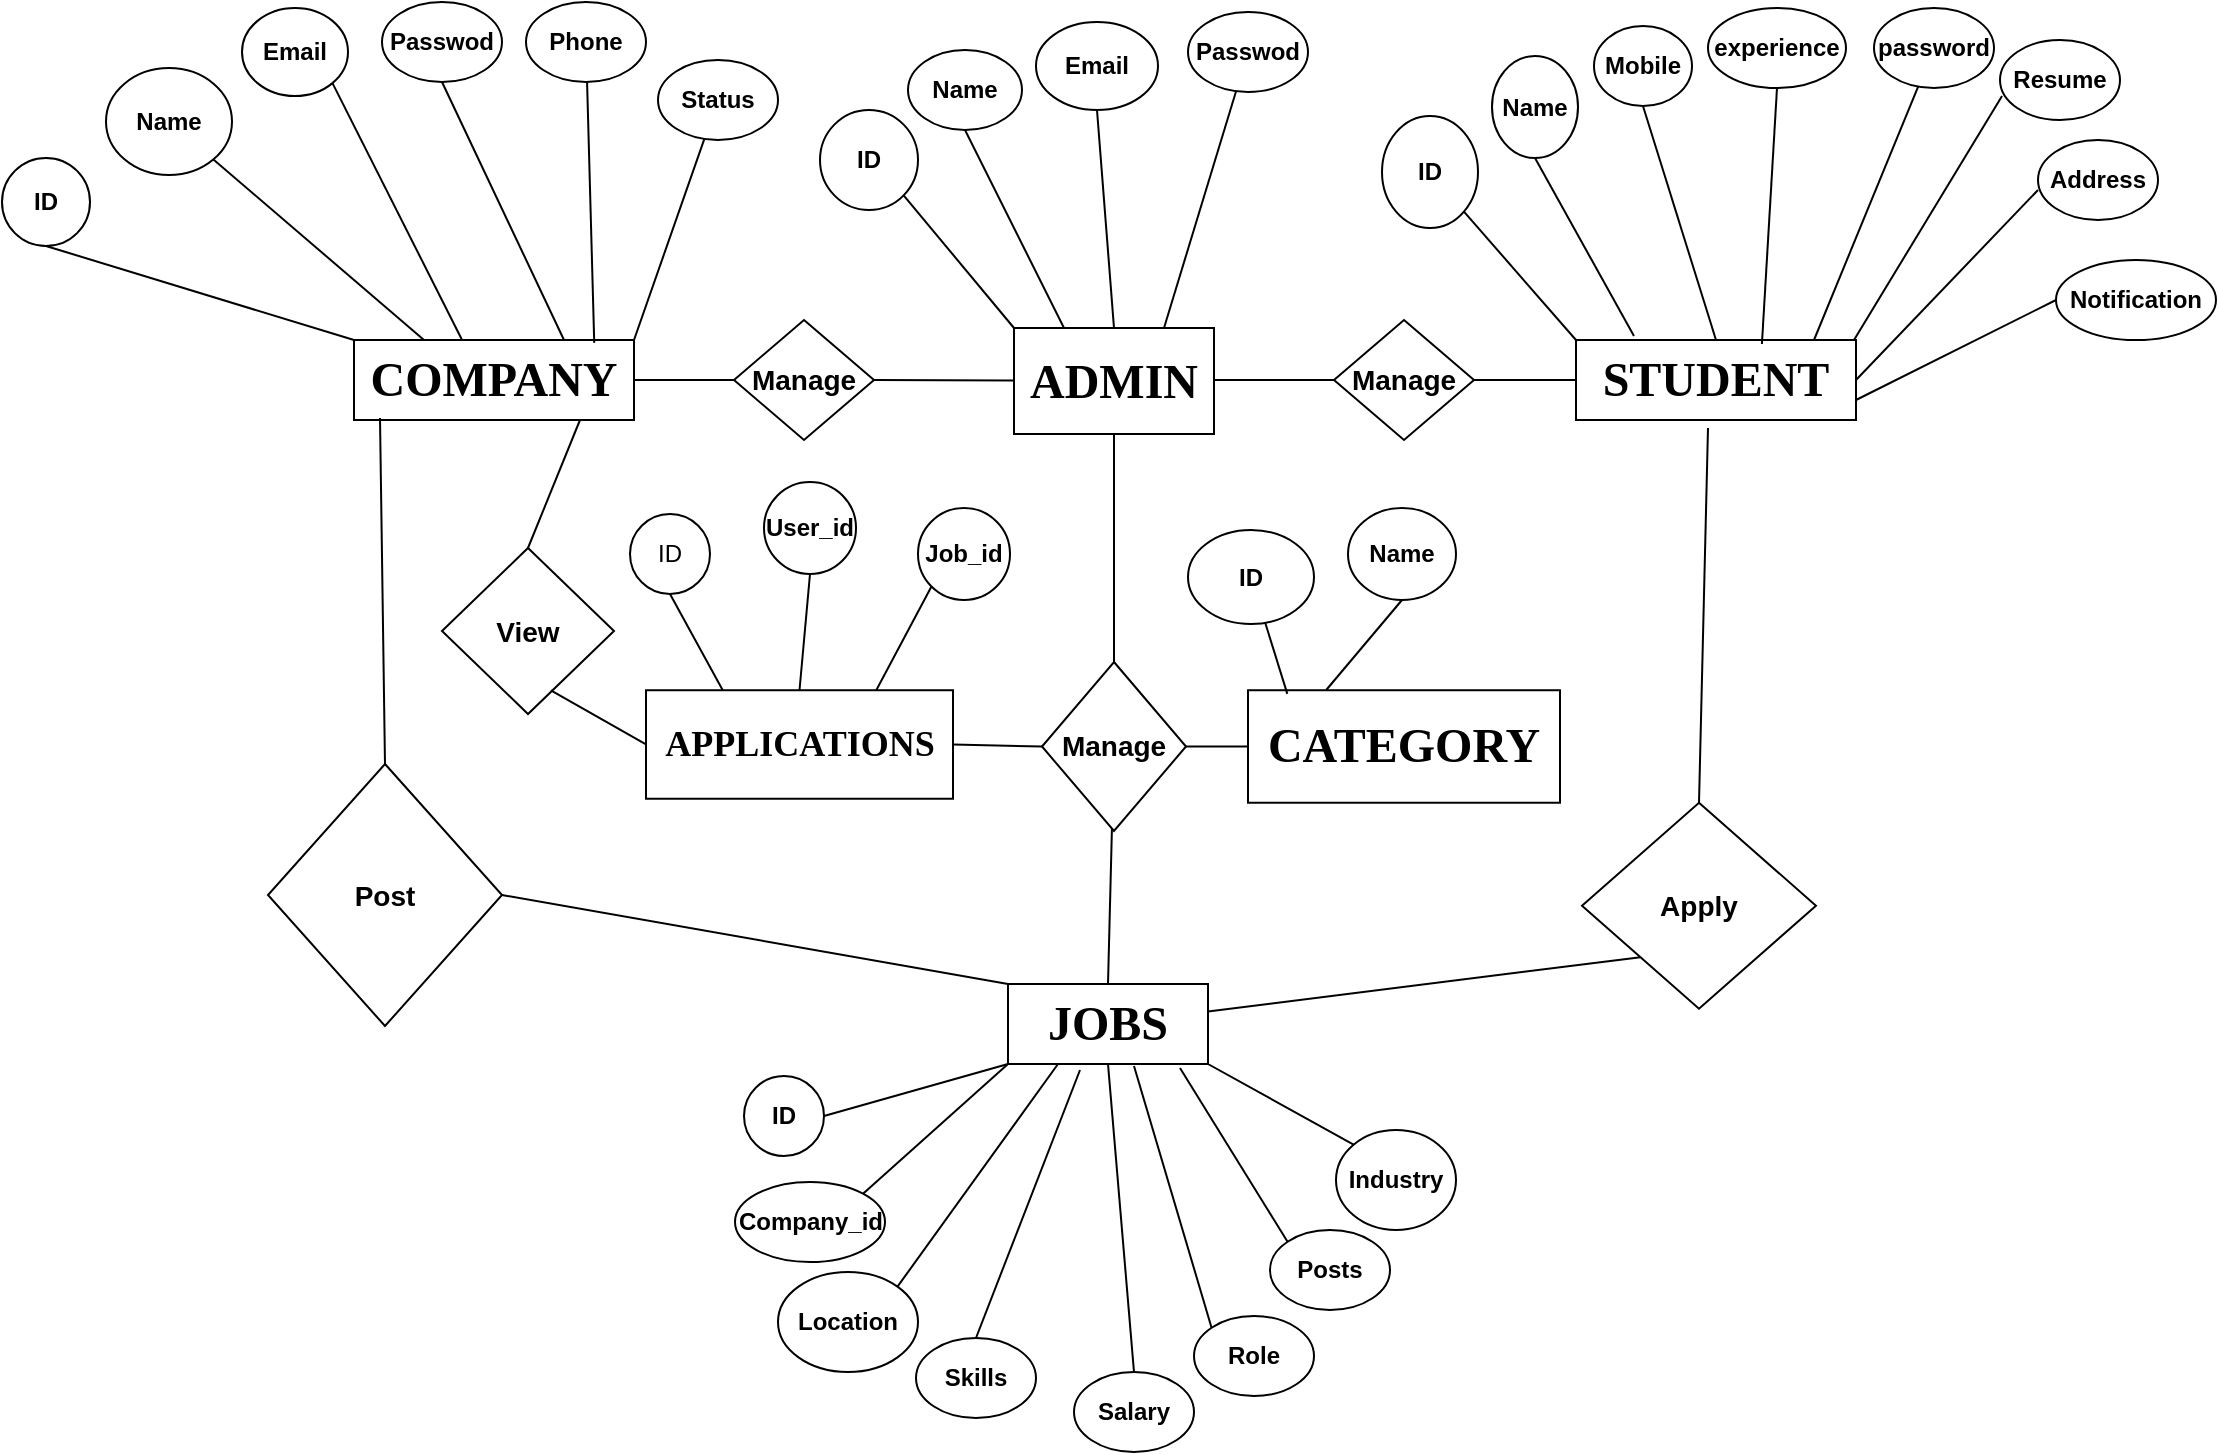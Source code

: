 <mxfile version="21.6.9" type="github">
  <diagram name="Page-1" id="xnDQvVN1IEBcobiF2Vbc">
    <mxGraphModel dx="1657" dy="1140" grid="0" gridSize="10" guides="1" tooltips="1" connect="1" arrows="1" fold="1" page="0" pageScale="1" pageWidth="850" pageHeight="1100" math="0" shadow="0">
      <root>
        <mxCell id="0" />
        <mxCell id="1" parent="0" />
        <mxCell id="uW9IMe0hNeK73aVWFQNA-1" value="&lt;b&gt;&lt;font face=&quot;Times New Roman&quot; style=&quot;font-size: 24px;&quot;&gt;COMPANY&lt;/font&gt;&lt;/b&gt;" style="whiteSpace=wrap;html=1;" vertex="1" parent="1">
          <mxGeometry x="40" y="160" width="140" height="40" as="geometry" />
        </mxCell>
        <mxCell id="uW9IMe0hNeK73aVWFQNA-3" value="&lt;b&gt;&lt;font face=&quot;Times New Roman&quot; style=&quot;font-size: 24px;&quot;&gt;ADMIN&lt;/font&gt;&lt;/b&gt;" style="whiteSpace=wrap;html=1;" vertex="1" parent="1">
          <mxGeometry x="370" y="154" width="100" height="53" as="geometry" />
        </mxCell>
        <mxCell id="uW9IMe0hNeK73aVWFQNA-4" value="&lt;b&gt;&lt;font face=&quot;Times New Roman&quot; style=&quot;font-size: 24px;&quot;&gt;STUDENT&lt;/font&gt;&lt;/b&gt;" style="whiteSpace=wrap;html=1;" vertex="1" parent="1">
          <mxGeometry x="651" y="160" width="140" height="40" as="geometry" />
        </mxCell>
        <mxCell id="uW9IMe0hNeK73aVWFQNA-5" value="&lt;b&gt;&lt;font style=&quot;font-size: 14px;&quot;&gt;Manage&lt;/font&gt;&lt;/b&gt;" style="rhombus;whiteSpace=wrap;html=1;" vertex="1" parent="1">
          <mxGeometry x="230" y="150" width="70" height="60" as="geometry" />
        </mxCell>
        <mxCell id="uW9IMe0hNeK73aVWFQNA-6" value="&lt;b&gt;&lt;font style=&quot;font-size: 14px;&quot;&gt;Manage&lt;/font&gt;&lt;/b&gt;" style="rhombus;whiteSpace=wrap;html=1;" vertex="1" parent="1">
          <mxGeometry x="530" y="150" width="70" height="60" as="geometry" />
        </mxCell>
        <mxCell id="uW9IMe0hNeK73aVWFQNA-7" value="&lt;b&gt;&lt;font face=&quot;Times New Roman&quot; style=&quot;font-size: 24px;&quot;&gt;JOBS&lt;/font&gt;&lt;/b&gt;" style="whiteSpace=wrap;html=1;" vertex="1" parent="1">
          <mxGeometry x="367" y="482" width="100" height="40" as="geometry" />
        </mxCell>
        <mxCell id="uW9IMe0hNeK73aVWFQNA-8" value="&lt;b&gt;&lt;font style=&quot;font-size: 14px;&quot;&gt;Apply&lt;/font&gt;&lt;/b&gt;" style="rhombus;whiteSpace=wrap;html=1;" vertex="1" parent="1">
          <mxGeometry x="654" y="391.37" width="117" height="103" as="geometry" />
        </mxCell>
        <mxCell id="uW9IMe0hNeK73aVWFQNA-9" value="&lt;b&gt;&lt;font style=&quot;font-size: 14px;&quot;&gt;Post&lt;/font&gt;&lt;/b&gt;" style="rhombus;whiteSpace=wrap;html=1;" vertex="1" parent="1">
          <mxGeometry x="-3" y="372" width="117" height="131" as="geometry" />
        </mxCell>
        <mxCell id="uW9IMe0hNeK73aVWFQNA-13" value="" style="endArrow=none;html=1;rounded=0;" edge="1" parent="1" target="uW9IMe0hNeK73aVWFQNA-3">
          <mxGeometry width="50" height="50" relative="1" as="geometry">
            <mxPoint x="300" y="180" as="sourcePoint" />
            <mxPoint x="350" y="130" as="targetPoint" />
          </mxGeometry>
        </mxCell>
        <mxCell id="uW9IMe0hNeK73aVWFQNA-14" value="" style="endArrow=none;html=1;rounded=0;" edge="1" parent="1" target="uW9IMe0hNeK73aVWFQNA-5">
          <mxGeometry width="50" height="50" relative="1" as="geometry">
            <mxPoint x="180" y="180" as="sourcePoint" />
            <mxPoint x="230" y="130" as="targetPoint" />
          </mxGeometry>
        </mxCell>
        <mxCell id="uW9IMe0hNeK73aVWFQNA-15" value="" style="endArrow=none;html=1;rounded=0;entryX=0;entryY=0.5;entryDx=0;entryDy=0;" edge="1" parent="1" target="uW9IMe0hNeK73aVWFQNA-4">
          <mxGeometry width="50" height="50" relative="1" as="geometry">
            <mxPoint x="600" y="180" as="sourcePoint" />
            <mxPoint x="650" y="130" as="targetPoint" />
          </mxGeometry>
        </mxCell>
        <mxCell id="uW9IMe0hNeK73aVWFQNA-16" value="" style="endArrow=none;html=1;rounded=0;entryX=0;entryY=0.5;entryDx=0;entryDy=0;" edge="1" parent="1" target="uW9IMe0hNeK73aVWFQNA-6">
          <mxGeometry width="50" height="50" relative="1" as="geometry">
            <mxPoint x="470" y="180" as="sourcePoint" />
            <mxPoint x="520" y="130" as="targetPoint" />
          </mxGeometry>
        </mxCell>
        <mxCell id="uW9IMe0hNeK73aVWFQNA-17" value="" style="endArrow=none;html=1;rounded=0;exitX=0.5;exitY=0;exitDx=0;exitDy=0;" edge="1" parent="1" source="uW9IMe0hNeK73aVWFQNA-9">
          <mxGeometry width="50" height="50" relative="1" as="geometry">
            <mxPoint x="130" y="250" as="sourcePoint" />
            <mxPoint x="53" y="199" as="targetPoint" />
          </mxGeometry>
        </mxCell>
        <mxCell id="uW9IMe0hNeK73aVWFQNA-18" value="" style="endArrow=none;html=1;rounded=0;entryX=0;entryY=0;entryDx=0;entryDy=0;exitX=1;exitY=0.5;exitDx=0;exitDy=0;" edge="1" parent="1" source="uW9IMe0hNeK73aVWFQNA-9" target="uW9IMe0hNeK73aVWFQNA-7">
          <mxGeometry width="50" height="50" relative="1" as="geometry">
            <mxPoint x="133" y="401" as="sourcePoint" />
            <mxPoint x="330" y="270" as="targetPoint" />
          </mxGeometry>
        </mxCell>
        <mxCell id="uW9IMe0hNeK73aVWFQNA-19" value="" style="endArrow=none;html=1;rounded=0;entryX=0;entryY=1;entryDx=0;entryDy=0;" edge="1" parent="1" source="uW9IMe0hNeK73aVWFQNA-7" target="uW9IMe0hNeK73aVWFQNA-8">
          <mxGeometry width="50" height="50" relative="1" as="geometry">
            <mxPoint x="470" y="429" as="sourcePoint" />
            <mxPoint x="520" y="340" as="targetPoint" />
          </mxGeometry>
        </mxCell>
        <mxCell id="uW9IMe0hNeK73aVWFQNA-20" value="" style="endArrow=none;html=1;rounded=0;entryX=0.75;entryY=1;entryDx=0;entryDy=0;exitX=0.5;exitY=0;exitDx=0;exitDy=0;" edge="1" parent="1" source="uW9IMe0hNeK73aVWFQNA-8">
          <mxGeometry width="50" height="50" relative="1" as="geometry">
            <mxPoint x="710.316" y="474.467" as="sourcePoint" />
            <mxPoint x="717" y="204" as="targetPoint" />
          </mxGeometry>
        </mxCell>
        <mxCell id="uW9IMe0hNeK73aVWFQNA-24" value="" style="endArrow=none;html=1;rounded=0;exitX=0.5;exitY=0;exitDx=0;exitDy=0;entryX=0.5;entryY=1;entryDx=0;entryDy=0;" edge="1" parent="1" source="uW9IMe0hNeK73aVWFQNA-22" target="uW9IMe0hNeK73aVWFQNA-3">
          <mxGeometry width="50" height="50" relative="1" as="geometry">
            <mxPoint x="420" y="260" as="sourcePoint" />
            <mxPoint x="419.5" y="200" as="targetPoint" />
          </mxGeometry>
        </mxCell>
        <mxCell id="uW9IMe0hNeK73aVWFQNA-25" value="&lt;b&gt;ID&lt;/b&gt;" style="ellipse;whiteSpace=wrap;html=1;" vertex="1" parent="1">
          <mxGeometry x="-136" y="69" width="44" height="44" as="geometry" />
        </mxCell>
        <mxCell id="uW9IMe0hNeK73aVWFQNA-26" value="&lt;b&gt;Name&lt;/b&gt;" style="ellipse;whiteSpace=wrap;html=1;" vertex="1" parent="1">
          <mxGeometry x="-84" y="24" width="63" height="53.5" as="geometry" />
        </mxCell>
        <mxCell id="uW9IMe0hNeK73aVWFQNA-27" value="&lt;b&gt;Email&lt;/b&gt;" style="ellipse;whiteSpace=wrap;html=1;" vertex="1" parent="1">
          <mxGeometry x="-16" y="-6" width="53" height="44" as="geometry" />
        </mxCell>
        <mxCell id="uW9IMe0hNeK73aVWFQNA-28" value="&lt;b&gt;Passwod&lt;/b&gt;" style="ellipse;whiteSpace=wrap;html=1;" vertex="1" parent="1">
          <mxGeometry x="54" y="-9" width="60" height="40" as="geometry" />
        </mxCell>
        <mxCell id="uW9IMe0hNeK73aVWFQNA-29" value="" style="endArrow=none;html=1;rounded=0;entryX=0;entryY=0;entryDx=0;entryDy=0;exitX=0.5;exitY=1;exitDx=0;exitDy=0;" edge="1" parent="1" source="uW9IMe0hNeK73aVWFQNA-25" target="uW9IMe0hNeK73aVWFQNA-1">
          <mxGeometry width="50" height="50" relative="1" as="geometry">
            <mxPoint x="10" y="100" as="sourcePoint" />
            <mxPoint x="60" y="100" as="targetPoint" />
          </mxGeometry>
        </mxCell>
        <mxCell id="uW9IMe0hNeK73aVWFQNA-30" value="" style="endArrow=none;html=1;rounded=0;entryX=0.25;entryY=0;entryDx=0;entryDy=0;" edge="1" parent="1" source="uW9IMe0hNeK73aVWFQNA-26" target="uW9IMe0hNeK73aVWFQNA-1">
          <mxGeometry width="50" height="50" relative="1" as="geometry">
            <mxPoint x="60" y="70" as="sourcePoint" />
            <mxPoint x="110" y="70" as="targetPoint" />
          </mxGeometry>
        </mxCell>
        <mxCell id="uW9IMe0hNeK73aVWFQNA-31" value="" style="endArrow=none;html=1;rounded=0;entryX=0.386;entryY=0;entryDx=0;entryDy=0;entryPerimeter=0;exitX=1;exitY=1;exitDx=0;exitDy=0;" edge="1" parent="1" source="uW9IMe0hNeK73aVWFQNA-27" target="uW9IMe0hNeK73aVWFQNA-1">
          <mxGeometry width="50" height="50" relative="1" as="geometry">
            <mxPoint x="74" y="39" as="sourcePoint" />
            <mxPoint x="86" y="151" as="targetPoint" />
          </mxGeometry>
        </mxCell>
        <mxCell id="uW9IMe0hNeK73aVWFQNA-32" value="" style="endArrow=none;html=1;rounded=0;entryX=0.75;entryY=0;entryDx=0;entryDy=0;exitX=0.5;exitY=1;exitDx=0;exitDy=0;" edge="1" parent="1" source="uW9IMe0hNeK73aVWFQNA-28" target="uW9IMe0hNeK73aVWFQNA-1">
          <mxGeometry width="50" height="50" relative="1" as="geometry">
            <mxPoint x="180" y="60" as="sourcePoint" />
            <mxPoint x="230" y="60" as="targetPoint" />
          </mxGeometry>
        </mxCell>
        <mxCell id="uW9IMe0hNeK73aVWFQNA-33" value="" style="endArrow=none;html=1;rounded=0;exitX=0.858;exitY=0.036;exitDx=0;exitDy=0;exitPerimeter=0;" edge="1" parent="1" source="uW9IMe0hNeK73aVWFQNA-1" target="uW9IMe0hNeK73aVWFQNA-34">
          <mxGeometry width="50" height="50" relative="1" as="geometry">
            <mxPoint x="160" y="146" as="sourcePoint" />
            <mxPoint x="230" y="159" as="targetPoint" />
          </mxGeometry>
        </mxCell>
        <mxCell id="uW9IMe0hNeK73aVWFQNA-34" value="&lt;b&gt;Phone&lt;/b&gt;" style="ellipse;whiteSpace=wrap;html=1;" vertex="1" parent="1">
          <mxGeometry x="126" y="-9" width="60" height="40" as="geometry" />
        </mxCell>
        <mxCell id="uW9IMe0hNeK73aVWFQNA-35" value="&lt;b&gt;ID&lt;/b&gt;" style="ellipse;whiteSpace=wrap;html=1;" vertex="1" parent="1">
          <mxGeometry x="273" y="45" width="49" height="50" as="geometry" />
        </mxCell>
        <mxCell id="uW9IMe0hNeK73aVWFQNA-36" value="&lt;b&gt;Name&lt;/b&gt;" style="ellipse;whiteSpace=wrap;html=1;" vertex="1" parent="1">
          <mxGeometry x="317" y="15" width="57" height="40" as="geometry" />
        </mxCell>
        <mxCell id="uW9IMe0hNeK73aVWFQNA-37" value="&lt;b&gt;Email&lt;/b&gt;" style="ellipse;whiteSpace=wrap;html=1;" vertex="1" parent="1">
          <mxGeometry x="381" y="1" width="61" height="44" as="geometry" />
        </mxCell>
        <mxCell id="uW9IMe0hNeK73aVWFQNA-38" value="&lt;b&gt;Passwod&lt;/b&gt;" style="ellipse;whiteSpace=wrap;html=1;" vertex="1" parent="1">
          <mxGeometry x="457" y="-4" width="60" height="40" as="geometry" />
        </mxCell>
        <mxCell id="uW9IMe0hNeK73aVWFQNA-40" value="" style="endArrow=none;html=1;rounded=0;exitX=0;exitY=0;exitDx=0;exitDy=0;entryX=1;entryY=1;entryDx=0;entryDy=0;" edge="1" parent="1" source="uW9IMe0hNeK73aVWFQNA-3" target="uW9IMe0hNeK73aVWFQNA-35">
          <mxGeometry width="50" height="50" relative="1" as="geometry">
            <mxPoint x="270" y="160" as="sourcePoint" />
            <mxPoint x="326" y="89" as="targetPoint" />
          </mxGeometry>
        </mxCell>
        <mxCell id="uW9IMe0hNeK73aVWFQNA-41" value="" style="endArrow=none;html=1;rounded=0;exitX=0.25;exitY=0;exitDx=0;exitDy=0;entryX=0.5;entryY=1;entryDx=0;entryDy=0;" edge="1" parent="1" source="uW9IMe0hNeK73aVWFQNA-3" target="uW9IMe0hNeK73aVWFQNA-36">
          <mxGeometry width="50" height="50" relative="1" as="geometry">
            <mxPoint x="320" y="131" as="sourcePoint" />
            <mxPoint x="376" y="60" as="targetPoint" />
          </mxGeometry>
        </mxCell>
        <mxCell id="uW9IMe0hNeK73aVWFQNA-42" value="" style="endArrow=none;html=1;rounded=0;exitX=0.5;exitY=0;exitDx=0;exitDy=0;entryX=0.5;entryY=1;entryDx=0;entryDy=0;" edge="1" parent="1" source="uW9IMe0hNeK73aVWFQNA-3" target="uW9IMe0hNeK73aVWFQNA-37">
          <mxGeometry width="50" height="50" relative="1" as="geometry">
            <mxPoint x="380" y="121" as="sourcePoint" />
            <mxPoint x="436" y="50" as="targetPoint" />
          </mxGeometry>
        </mxCell>
        <mxCell id="uW9IMe0hNeK73aVWFQNA-43" value="" style="endArrow=none;html=1;rounded=0;exitX=0.75;exitY=0;exitDx=0;exitDy=0;" edge="1" parent="1" source="uW9IMe0hNeK73aVWFQNA-3" target="uW9IMe0hNeK73aVWFQNA-38">
          <mxGeometry width="50" height="50" relative="1" as="geometry">
            <mxPoint x="440" y="121" as="sourcePoint" />
            <mxPoint x="496" y="50" as="targetPoint" />
          </mxGeometry>
        </mxCell>
        <mxCell id="uW9IMe0hNeK73aVWFQNA-44" value="&lt;b&gt;ID&lt;/b&gt;" style="ellipse;whiteSpace=wrap;html=1;" vertex="1" parent="1">
          <mxGeometry x="554" y="48" width="48" height="56" as="geometry" />
        </mxCell>
        <mxCell id="uW9IMe0hNeK73aVWFQNA-45" value="&lt;b&gt;Name&lt;/b&gt;" style="ellipse;whiteSpace=wrap;html=1;" vertex="1" parent="1">
          <mxGeometry x="609" y="18" width="43" height="51" as="geometry" />
        </mxCell>
        <mxCell id="uW9IMe0hNeK73aVWFQNA-46" value="&lt;b&gt;Mobile&lt;/b&gt;" style="ellipse;whiteSpace=wrap;html=1;" vertex="1" parent="1">
          <mxGeometry x="660" y="3" width="49" height="40" as="geometry" />
        </mxCell>
        <mxCell id="uW9IMe0hNeK73aVWFQNA-47" value="&lt;b&gt;experience&lt;/b&gt;" style="ellipse;whiteSpace=wrap;html=1;" vertex="1" parent="1">
          <mxGeometry x="717" y="-6" width="69" height="40" as="geometry" />
        </mxCell>
        <mxCell id="uW9IMe0hNeK73aVWFQNA-48" value="&lt;b&gt;password&lt;/b&gt;" style="ellipse;whiteSpace=wrap;html=1;" vertex="1" parent="1">
          <mxGeometry x="800" y="-6" width="60" height="40" as="geometry" />
        </mxCell>
        <mxCell id="uW9IMe0hNeK73aVWFQNA-49" value="&lt;b&gt;Resume&lt;/b&gt;" style="ellipse;whiteSpace=wrap;html=1;" vertex="1" parent="1">
          <mxGeometry x="863" y="10" width="60" height="40" as="geometry" />
        </mxCell>
        <mxCell id="uW9IMe0hNeK73aVWFQNA-50" value="" style="endArrow=none;html=1;rounded=0;entryX=0.017;entryY=0.7;entryDx=0;entryDy=0;entryPerimeter=0;" edge="1" parent="1" target="uW9IMe0hNeK73aVWFQNA-49">
          <mxGeometry width="50" height="50" relative="1" as="geometry">
            <mxPoint x="790" y="160" as="sourcePoint" />
            <mxPoint x="890" y="80" as="targetPoint" />
          </mxGeometry>
        </mxCell>
        <mxCell id="uW9IMe0hNeK73aVWFQNA-51" value="" style="endArrow=none;html=1;rounded=0;exitX=0.85;exitY=0;exitDx=0;exitDy=0;exitPerimeter=0;" edge="1" parent="1" source="uW9IMe0hNeK73aVWFQNA-4" target="uW9IMe0hNeK73aVWFQNA-48">
          <mxGeometry width="50" height="50" relative="1" as="geometry">
            <mxPoint x="770" y="155" as="sourcePoint" />
            <mxPoint x="842" y="45" as="targetPoint" />
          </mxGeometry>
        </mxCell>
        <mxCell id="uW9IMe0hNeK73aVWFQNA-52" value="" style="endArrow=none;html=1;rounded=0;exitX=0.664;exitY=0.05;exitDx=0;exitDy=0;exitPerimeter=0;entryX=0.5;entryY=1;entryDx=0;entryDy=0;" edge="1" parent="1" source="uW9IMe0hNeK73aVWFQNA-4" target="uW9IMe0hNeK73aVWFQNA-47">
          <mxGeometry width="50" height="50" relative="1" as="geometry">
            <mxPoint x="740" y="155" as="sourcePoint" />
            <mxPoint x="781" y="45" as="targetPoint" />
          </mxGeometry>
        </mxCell>
        <mxCell id="uW9IMe0hNeK73aVWFQNA-53" value="" style="endArrow=none;html=1;rounded=0;exitX=0.5;exitY=0;exitDx=0;exitDy=0;entryX=0.5;entryY=1;entryDx=0;entryDy=0;" edge="1" parent="1" source="uW9IMe0hNeK73aVWFQNA-4" target="uW9IMe0hNeK73aVWFQNA-46">
          <mxGeometry width="50" height="50" relative="1" as="geometry">
            <mxPoint x="710" y="150" as="sourcePoint" />
            <mxPoint x="721" y="45" as="targetPoint" />
          </mxGeometry>
        </mxCell>
        <mxCell id="uW9IMe0hNeK73aVWFQNA-54" value="" style="endArrow=none;html=1;rounded=0;exitX=0.207;exitY=-0.05;exitDx=0;exitDy=0;exitPerimeter=0;entryX=0.5;entryY=1;entryDx=0;entryDy=0;" edge="1" parent="1" source="uW9IMe0hNeK73aVWFQNA-4" target="uW9IMe0hNeK73aVWFQNA-45">
          <mxGeometry width="50" height="50" relative="1" as="geometry">
            <mxPoint x="620" y="165" as="sourcePoint" />
            <mxPoint x="671" y="55" as="targetPoint" />
          </mxGeometry>
        </mxCell>
        <mxCell id="uW9IMe0hNeK73aVWFQNA-55" value="" style="endArrow=none;html=1;rounded=0;exitX=0;exitY=0;exitDx=0;exitDy=0;entryX=1;entryY=1;entryDx=0;entryDy=0;" edge="1" parent="1" source="uW9IMe0hNeK73aVWFQNA-4" target="uW9IMe0hNeK73aVWFQNA-44">
          <mxGeometry width="50" height="50" relative="1" as="geometry">
            <mxPoint x="570" y="195" as="sourcePoint" />
            <mxPoint x="621" y="85" as="targetPoint" />
          </mxGeometry>
        </mxCell>
        <mxCell id="uW9IMe0hNeK73aVWFQNA-56" value="&lt;b&gt;ID&lt;/b&gt;" style="ellipse;whiteSpace=wrap;html=1;" vertex="1" parent="1">
          <mxGeometry x="235" y="528" width="40" height="40" as="geometry" />
        </mxCell>
        <mxCell id="uW9IMe0hNeK73aVWFQNA-57" value="&lt;b&gt;Company_id&lt;/b&gt;" style="ellipse;whiteSpace=wrap;html=1;" vertex="1" parent="1">
          <mxGeometry x="230.5" y="581" width="75" height="40" as="geometry" />
        </mxCell>
        <mxCell id="uW9IMe0hNeK73aVWFQNA-58" value="&lt;b&gt;Location&lt;/b&gt;" style="ellipse;whiteSpace=wrap;html=1;" vertex="1" parent="1">
          <mxGeometry x="252" y="626" width="70" height="50" as="geometry" />
        </mxCell>
        <mxCell id="uW9IMe0hNeK73aVWFQNA-59" value="&lt;b&gt;Skills&lt;/b&gt;" style="ellipse;whiteSpace=wrap;html=1;" vertex="1" parent="1">
          <mxGeometry x="321" y="659" width="60" height="40" as="geometry" />
        </mxCell>
        <mxCell id="uW9IMe0hNeK73aVWFQNA-60" value="&lt;b&gt;Salary&lt;/b&gt;" style="ellipse;whiteSpace=wrap;html=1;" vertex="1" parent="1">
          <mxGeometry x="400" y="676" width="60" height="40" as="geometry" />
        </mxCell>
        <mxCell id="uW9IMe0hNeK73aVWFQNA-67" value="&lt;b&gt;Role&lt;/b&gt;" style="ellipse;whiteSpace=wrap;html=1;" vertex="1" parent="1">
          <mxGeometry x="460" y="648" width="60" height="40" as="geometry" />
        </mxCell>
        <mxCell id="uW9IMe0hNeK73aVWFQNA-68" value="&lt;b&gt;Posts&lt;/b&gt;" style="ellipse;whiteSpace=wrap;html=1;" vertex="1" parent="1">
          <mxGeometry x="498" y="605" width="60" height="40" as="geometry" />
        </mxCell>
        <mxCell id="uW9IMe0hNeK73aVWFQNA-69" value="&lt;b&gt;Industry&lt;/b&gt;" style="ellipse;whiteSpace=wrap;html=1;" vertex="1" parent="1">
          <mxGeometry x="531" y="555" width="60" height="50" as="geometry" />
        </mxCell>
        <mxCell id="uW9IMe0hNeK73aVWFQNA-72" value="" style="endArrow=none;html=1;rounded=0;entryX=0;entryY=1;entryDx=0;entryDy=0;exitX=1;exitY=0.5;exitDx=0;exitDy=0;" edge="1" parent="1" source="uW9IMe0hNeK73aVWFQNA-56" target="uW9IMe0hNeK73aVWFQNA-7">
          <mxGeometry width="50" height="50" relative="1" as="geometry">
            <mxPoint x="266" y="582" as="sourcePoint" />
            <mxPoint x="266" y="512" as="targetPoint" />
          </mxGeometry>
        </mxCell>
        <mxCell id="uW9IMe0hNeK73aVWFQNA-73" value="" style="endArrow=none;html=1;rounded=0;entryX=0;entryY=1;entryDx=0;entryDy=0;exitX=1;exitY=0;exitDx=0;exitDy=0;" edge="1" parent="1" source="uW9IMe0hNeK73aVWFQNA-57" target="uW9IMe0hNeK73aVWFQNA-7">
          <mxGeometry width="50" height="50" relative="1" as="geometry">
            <mxPoint x="316" y="617" as="sourcePoint" />
            <mxPoint x="367" y="572" as="targetPoint" />
          </mxGeometry>
        </mxCell>
        <mxCell id="uW9IMe0hNeK73aVWFQNA-74" value="" style="endArrow=none;html=1;rounded=0;entryX=0.25;entryY=1;entryDx=0;entryDy=0;exitX=1;exitY=0;exitDx=0;exitDy=0;" edge="1" parent="1" source="uW9IMe0hNeK73aVWFQNA-58" target="uW9IMe0hNeK73aVWFQNA-7">
          <mxGeometry width="50" height="50" relative="1" as="geometry">
            <mxPoint x="322" y="657" as="sourcePoint" />
            <mxPoint x="322" y="587" as="targetPoint" />
          </mxGeometry>
        </mxCell>
        <mxCell id="uW9IMe0hNeK73aVWFQNA-75" value="" style="endArrow=none;html=1;rounded=0;entryX=0.36;entryY=1.075;entryDx=0;entryDy=0;entryPerimeter=0;exitX=0.5;exitY=0;exitDx=0;exitDy=0;" edge="1" parent="1" source="uW9IMe0hNeK73aVWFQNA-59" target="uW9IMe0hNeK73aVWFQNA-7">
          <mxGeometry width="50" height="50" relative="1" as="geometry">
            <mxPoint x="357" y="692" as="sourcePoint" />
            <mxPoint x="357" y="622" as="targetPoint" />
          </mxGeometry>
        </mxCell>
        <mxCell id="uW9IMe0hNeK73aVWFQNA-76" value="" style="endArrow=none;html=1;rounded=0;entryX=0.5;entryY=1;entryDx=0;entryDy=0;exitX=0.5;exitY=0;exitDx=0;exitDy=0;" edge="1" parent="1" source="uW9IMe0hNeK73aVWFQNA-60" target="uW9IMe0hNeK73aVWFQNA-7">
          <mxGeometry width="50" height="50" relative="1" as="geometry">
            <mxPoint x="421" y="696" as="sourcePoint" />
            <mxPoint x="416.5" y="622" as="targetPoint" />
          </mxGeometry>
        </mxCell>
        <mxCell id="uW9IMe0hNeK73aVWFQNA-77" value="" style="endArrow=none;html=1;rounded=0;entryX=0.63;entryY=1.025;entryDx=0;entryDy=0;entryPerimeter=0;exitX=0;exitY=0;exitDx=0;exitDy=0;" edge="1" parent="1" source="uW9IMe0hNeK73aVWFQNA-67" target="uW9IMe0hNeK73aVWFQNA-7">
          <mxGeometry width="50" height="50" relative="1" as="geometry">
            <mxPoint x="487" y="692" as="sourcePoint" />
            <mxPoint x="437" y="572" as="targetPoint" />
          </mxGeometry>
        </mxCell>
        <mxCell id="uW9IMe0hNeK73aVWFQNA-78" value="" style="endArrow=none;html=1;rounded=0;entryX=0.86;entryY=1.05;entryDx=0;entryDy=0;entryPerimeter=0;exitX=0;exitY=0;exitDx=0;exitDy=0;" edge="1" parent="1" source="uW9IMe0hNeK73aVWFQNA-68" target="uW9IMe0hNeK73aVWFQNA-7">
          <mxGeometry width="50" height="50" relative="1" as="geometry">
            <mxPoint x="537" y="662" as="sourcePoint" />
            <mxPoint x="537" y="592" as="targetPoint" />
          </mxGeometry>
        </mxCell>
        <mxCell id="uW9IMe0hNeK73aVWFQNA-79" value="" style="endArrow=none;html=1;rounded=0;entryX=1;entryY=1;entryDx=0;entryDy=0;exitX=0;exitY=0;exitDx=0;exitDy=0;" edge="1" parent="1" source="uW9IMe0hNeK73aVWFQNA-69" target="uW9IMe0hNeK73aVWFQNA-7">
          <mxGeometry width="50" height="50" relative="1" as="geometry">
            <mxPoint x="577" y="632" as="sourcePoint" />
            <mxPoint x="577" y="562" as="targetPoint" />
          </mxGeometry>
        </mxCell>
        <mxCell id="uW9IMe0hNeK73aVWFQNA-83" value="&lt;font face=&quot;Times New Roman&quot; style=&quot;font-size: 18px;&quot;&gt;&lt;b&gt;APPLICATIONS&lt;/b&gt;&lt;/font&gt;" style="whiteSpace=wrap;html=1;" vertex="1" parent="1">
          <mxGeometry x="186" y="335.12" width="153.5" height="54.25" as="geometry" />
        </mxCell>
        <mxCell id="uW9IMe0hNeK73aVWFQNA-86" value="&lt;span style=&quot;font-size: 14px;&quot;&gt;&lt;b&gt;View&lt;/b&gt;&lt;/span&gt;" style="rhombus;whiteSpace=wrap;html=1;" vertex="1" parent="1">
          <mxGeometry x="84" y="264" width="86" height="83" as="geometry" />
        </mxCell>
        <mxCell id="uW9IMe0hNeK73aVWFQNA-87" value="" style="endArrow=none;html=1;rounded=0;exitX=0.5;exitY=0;exitDx=0;exitDy=0;" edge="1" parent="1" source="uW9IMe0hNeK73aVWFQNA-86">
          <mxGeometry width="50" height="50" relative="1" as="geometry">
            <mxPoint x="153.5" y="260" as="sourcePoint" />
            <mxPoint x="153" y="200" as="targetPoint" />
          </mxGeometry>
        </mxCell>
        <mxCell id="uW9IMe0hNeK73aVWFQNA-22" value="&lt;span style=&quot;font-size: 14px;&quot;&gt;&lt;b&gt;Manage&lt;/b&gt;&lt;/span&gt;" style="rhombus;whiteSpace=wrap;html=1;" vertex="1" parent="1">
          <mxGeometry x="384" y="321" width="72" height="84.5" as="geometry" />
        </mxCell>
        <mxCell id="uW9IMe0hNeK73aVWFQNA-90" value="" style="endArrow=none;html=1;rounded=0;exitX=0.5;exitY=0;exitDx=0;exitDy=0;" edge="1" parent="1" source="uW9IMe0hNeK73aVWFQNA-7" target="uW9IMe0hNeK73aVWFQNA-22">
          <mxGeometry width="50" height="50" relative="1" as="geometry">
            <mxPoint x="423" y="580.5" as="sourcePoint" />
            <mxPoint x="420" y="477" as="targetPoint" />
          </mxGeometry>
        </mxCell>
        <mxCell id="uW9IMe0hNeK73aVWFQNA-93" value="" style="endArrow=none;html=1;rounded=0;entryX=0;entryY=0.5;entryDx=0;entryDy=0;exitX=0.633;exitY=0.857;exitDx=0;exitDy=0;exitPerimeter=0;" edge="1" parent="1" source="uW9IMe0hNeK73aVWFQNA-86" target="uW9IMe0hNeK73aVWFQNA-83">
          <mxGeometry width="50" height="50" relative="1" as="geometry">
            <mxPoint x="130" y="369" as="sourcePoint" />
            <mxPoint x="192" y="400" as="targetPoint" />
          </mxGeometry>
        </mxCell>
        <mxCell id="uW9IMe0hNeK73aVWFQNA-94" value="" style="endArrow=none;html=1;rounded=0;exitX=1;exitY=0.5;exitDx=0;exitDy=0;entryX=0;entryY=0.5;entryDx=0;entryDy=0;" edge="1" parent="1" source="uW9IMe0hNeK73aVWFQNA-83" target="uW9IMe0hNeK73aVWFQNA-22">
          <mxGeometry width="50" height="50" relative="1" as="geometry">
            <mxPoint x="311" y="427.04" as="sourcePoint" />
            <mxPoint x="381" y="427.04" as="targetPoint" />
          </mxGeometry>
        </mxCell>
        <mxCell id="uW9IMe0hNeK73aVWFQNA-96" value="ID" style="ellipse;whiteSpace=wrap;html=1;" vertex="1" parent="1">
          <mxGeometry x="178" y="247" width="40" height="40" as="geometry" />
        </mxCell>
        <mxCell id="uW9IMe0hNeK73aVWFQNA-99" value="&lt;b&gt;User_id&lt;/b&gt;" style="ellipse;whiteSpace=wrap;html=1;" vertex="1" parent="1">
          <mxGeometry x="245" y="231" width="46" height="46" as="geometry" />
        </mxCell>
        <mxCell id="uW9IMe0hNeK73aVWFQNA-101" value="&lt;b&gt;Job_id&lt;/b&gt;" style="ellipse;whiteSpace=wrap;html=1;" vertex="1" parent="1">
          <mxGeometry x="322" y="244" width="46" height="46" as="geometry" />
        </mxCell>
        <mxCell id="uW9IMe0hNeK73aVWFQNA-103" value="" style="endArrow=none;html=1;rounded=0;exitX=0.25;exitY=0;exitDx=0;exitDy=0;entryX=0.5;entryY=1;entryDx=0;entryDy=0;" edge="1" parent="1" source="uW9IMe0hNeK73aVWFQNA-83" target="uW9IMe0hNeK73aVWFQNA-96">
          <mxGeometry width="50" height="50" relative="1" as="geometry">
            <mxPoint x="234" y="385" as="sourcePoint" />
            <mxPoint x="190" y="314" as="targetPoint" />
          </mxGeometry>
        </mxCell>
        <mxCell id="uW9IMe0hNeK73aVWFQNA-104" value="" style="endArrow=none;html=1;rounded=0;exitX=0.5;exitY=0;exitDx=0;exitDy=0;entryX=0.5;entryY=1;entryDx=0;entryDy=0;" edge="1" parent="1" source="uW9IMe0hNeK73aVWFQNA-83" target="uW9IMe0hNeK73aVWFQNA-99">
          <mxGeometry width="50" height="50" relative="1" as="geometry">
            <mxPoint x="301.5" y="369" as="sourcePoint" />
            <mxPoint x="257.5" y="298" as="targetPoint" />
          </mxGeometry>
        </mxCell>
        <mxCell id="uW9IMe0hNeK73aVWFQNA-105" value="" style="endArrow=none;html=1;rounded=0;exitX=0.75;exitY=0;exitDx=0;exitDy=0;entryX=0;entryY=1;entryDx=0;entryDy=0;" edge="1" parent="1" source="uW9IMe0hNeK73aVWFQNA-83" target="uW9IMe0hNeK73aVWFQNA-101">
          <mxGeometry width="50" height="50" relative="1" as="geometry">
            <mxPoint x="302" y="389" as="sourcePoint" />
            <mxPoint x="317" y="314" as="targetPoint" />
          </mxGeometry>
        </mxCell>
        <mxCell id="uW9IMe0hNeK73aVWFQNA-108" value="&lt;font face=&quot;Times New Roman&quot;&gt;&lt;span style=&quot;font-size: 24px;&quot;&gt;&lt;b&gt;CATEGORY&lt;/b&gt;&lt;/span&gt;&lt;/font&gt;" style="whiteSpace=wrap;html=1;" vertex="1" parent="1">
          <mxGeometry x="487" y="335.12" width="156" height="56.25" as="geometry" />
        </mxCell>
        <mxCell id="uW9IMe0hNeK73aVWFQNA-110" value="" style="endArrow=none;html=1;rounded=0;entryX=0;entryY=0.5;entryDx=0;entryDy=0;exitX=1;exitY=0.5;exitDx=0;exitDy=0;" edge="1" parent="1" source="uW9IMe0hNeK73aVWFQNA-22" target="uW9IMe0hNeK73aVWFQNA-108">
          <mxGeometry width="50" height="50" relative="1" as="geometry">
            <mxPoint x="447" y="392.54" as="sourcePoint" />
            <mxPoint x="507" y="392.54" as="targetPoint" />
          </mxGeometry>
        </mxCell>
        <mxCell id="uW9IMe0hNeK73aVWFQNA-111" value="&lt;b&gt;ID&lt;/b&gt;" style="ellipse;whiteSpace=wrap;html=1;" vertex="1" parent="1">
          <mxGeometry x="457" y="255" width="63" height="47" as="geometry" />
        </mxCell>
        <mxCell id="uW9IMe0hNeK73aVWFQNA-112" value="&lt;b&gt;Name&lt;/b&gt;" style="ellipse;whiteSpace=wrap;html=1;" vertex="1" parent="1">
          <mxGeometry x="537" y="244" width="54" height="46" as="geometry" />
        </mxCell>
        <mxCell id="uW9IMe0hNeK73aVWFQNA-113" value="" style="endArrow=none;html=1;rounded=0;exitX=0.126;exitY=0.032;exitDx=0;exitDy=0;exitPerimeter=0;" edge="1" parent="1" source="uW9IMe0hNeK73aVWFQNA-108" target="uW9IMe0hNeK73aVWFQNA-111">
          <mxGeometry width="50" height="50" relative="1" as="geometry">
            <mxPoint x="597" y="395" as="sourcePoint" />
            <mxPoint x="553" y="324" as="targetPoint" />
          </mxGeometry>
        </mxCell>
        <mxCell id="uW9IMe0hNeK73aVWFQNA-114" value="" style="endArrow=none;html=1;rounded=0;entryX=0.5;entryY=1;entryDx=0;entryDy=0;exitX=0.25;exitY=0;exitDx=0;exitDy=0;" edge="1" parent="1" source="uW9IMe0hNeK73aVWFQNA-108" target="uW9IMe0hNeK73aVWFQNA-112">
          <mxGeometry width="50" height="50" relative="1" as="geometry">
            <mxPoint x="604" y="364" as="sourcePoint" />
            <mxPoint x="594" y="302" as="targetPoint" />
          </mxGeometry>
        </mxCell>
        <mxCell id="uW9IMe0hNeK73aVWFQNA-121" value="&lt;b&gt;Status&lt;/b&gt;" style="ellipse;whiteSpace=wrap;html=1;" vertex="1" parent="1">
          <mxGeometry x="192" y="20" width="60" height="40" as="geometry" />
        </mxCell>
        <mxCell id="uW9IMe0hNeK73aVWFQNA-123" value="" style="endArrow=none;html=1;rounded=0;exitX=1;exitY=0;exitDx=0;exitDy=0;" edge="1" parent="1" source="uW9IMe0hNeK73aVWFQNA-1" target="uW9IMe0hNeK73aVWFQNA-121">
          <mxGeometry width="50" height="50" relative="1" as="geometry">
            <mxPoint x="182" y="157" as="sourcePoint" />
            <mxPoint x="169" y="41" as="targetPoint" />
          </mxGeometry>
        </mxCell>
        <mxCell id="uW9IMe0hNeK73aVWFQNA-124" value="&lt;b&gt;Address&lt;/b&gt;" style="ellipse;whiteSpace=wrap;html=1;" vertex="1" parent="1">
          <mxGeometry x="882" y="60" width="60" height="40" as="geometry" />
        </mxCell>
        <mxCell id="uW9IMe0hNeK73aVWFQNA-125" value="" style="endArrow=none;html=1;rounded=0;entryX=0.017;entryY=0.7;entryDx=0;entryDy=0;entryPerimeter=0;exitX=1;exitY=0.5;exitDx=0;exitDy=0;" edge="1" parent="1" source="uW9IMe0hNeK73aVWFQNA-4">
          <mxGeometry width="50" height="50" relative="1" as="geometry">
            <mxPoint x="808" y="207" as="sourcePoint" />
            <mxPoint x="882" y="85" as="targetPoint" />
          </mxGeometry>
        </mxCell>
        <mxCell id="uW9IMe0hNeK73aVWFQNA-126" value="&lt;b&gt;Notification&lt;/b&gt;" style="ellipse;whiteSpace=wrap;html=1;" vertex="1" parent="1">
          <mxGeometry x="891" y="120" width="80" height="40" as="geometry" />
        </mxCell>
        <mxCell id="uW9IMe0hNeK73aVWFQNA-127" value="" style="endArrow=none;html=1;rounded=0;entryX=0;entryY=0.5;entryDx=0;entryDy=0;exitX=1;exitY=0.75;exitDx=0;exitDy=0;" edge="1" parent="1" source="uW9IMe0hNeK73aVWFQNA-4" target="uW9IMe0hNeK73aVWFQNA-126">
          <mxGeometry width="50" height="50" relative="1" as="geometry">
            <mxPoint x="800" y="240" as="sourcePoint" />
            <mxPoint x="891" y="145" as="targetPoint" />
          </mxGeometry>
        </mxCell>
      </root>
    </mxGraphModel>
  </diagram>
</mxfile>
